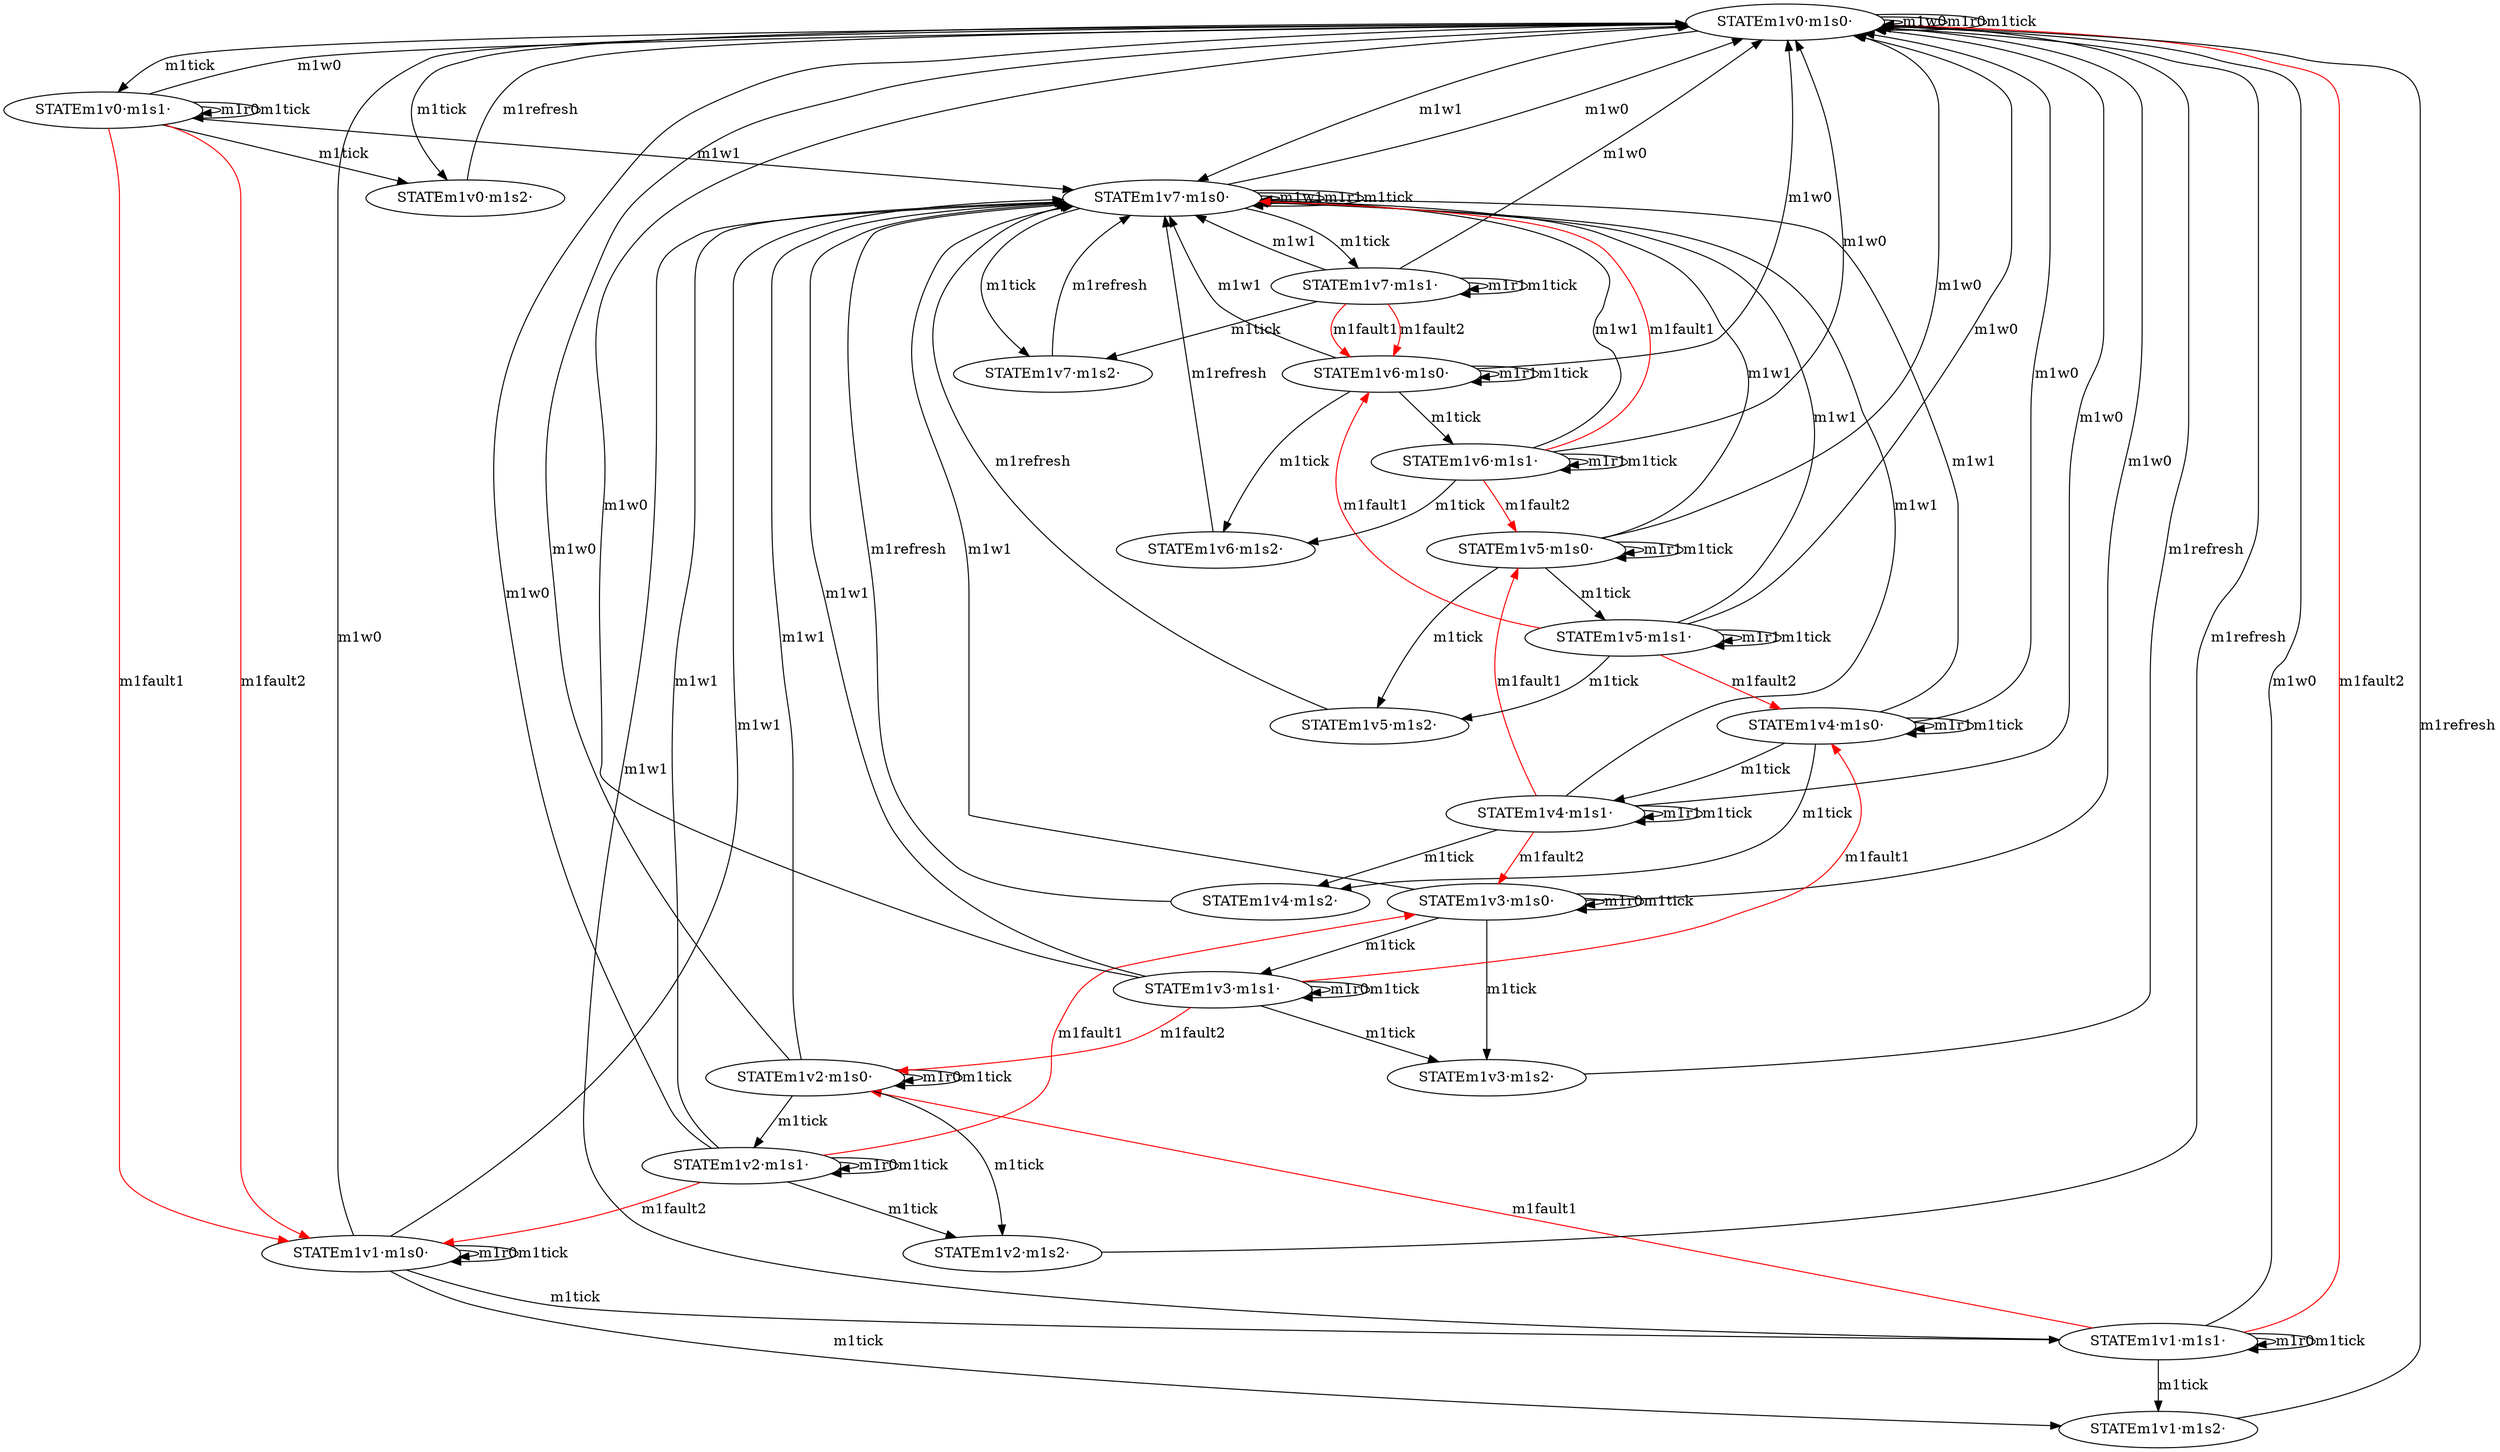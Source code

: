 digraph model {

    STATEm1v0·m1s0· -> STATEm1v7·m1s0· [label = "m1w1"];
    STATEm1v0·m1s0· -> STATEm1v0·m1s0· [label = "m1w0"];
    STATEm1v0·m1s0· -> STATEm1v0·m1s0· [label = "m1r0"];
    STATEm1v0·m1s0· -> STATEm1v0·m1s0· [label = "m1tick"];
    STATEm1v0·m1s0· -> STATEm1v0·m1s1· [label = "m1tick"];
    STATEm1v0·m1s0· -> STATEm1v0·m1s2· [label = "m1tick"];
    STATEm1v7·m1s0· -> STATEm1v7·m1s0· [label = "m1w1"];
    STATEm1v7·m1s0· -> STATEm1v7·m1s0· [label = "m1r1"];
    STATEm1v7·m1s0· -> STATEm1v7·m1s0· [label = "m1tick"];
    STATEm1v7·m1s0· -> STATEm1v7·m1s1· [label = "m1tick"];
    STATEm1v7·m1s0· -> STATEm1v7·m1s2· [label = "m1tick"];
    STATEm1v7·m1s0· -> STATEm1v0·m1s0· [label = "m1w0"];
    STATEm1v0·m1s2· -> STATEm1v0·m1s0· [label = "m1refresh"];
    STATEm1v0·m1s1· -> STATEm1v7·m1s0· [label = "m1w1"];
    STATEm1v0·m1s1· -> STATEm1v1·m1s0· [color="red",label = "m1fault1"];
    STATEm1v0·m1s1· -> STATEm1v1·m1s0· [color="red",label = "m1fault2"];
    STATEm1v0·m1s1· -> STATEm1v0·m1s0· [label = "m1w0"];
    STATEm1v0·m1s1· -> STATEm1v0·m1s1· [label = "m1r0"];
    STATEm1v0·m1s1· -> STATEm1v0·m1s1· [label = "m1tick"];
    STATEm1v0·m1s1· -> STATEm1v0·m1s2· [label = "m1tick"];
    STATEm1v1·m1s0· -> STATEm1v7·m1s0· [label = "m1w1"];
    STATEm1v1·m1s0· -> STATEm1v1·m1s0· [label = "m1r0"];
    STATEm1v1·m1s0· -> STATEm1v1·m1s0· [label = "m1tick"];
    STATEm1v1·m1s0· -> STATEm1v0·m1s0· [label = "m1w0"];
    STATEm1v1·m1s0· -> STATEm1v1·m1s1· [label = "m1tick"];
    STATEm1v1·m1s0· -> STATEm1v1·m1s2· [label = "m1tick"];
    STATEm1v1·m1s2· -> STATEm1v0·m1s0· [label = "m1refresh"];
    STATEm1v1·m1s1· -> STATEm1v7·m1s0· [label = "m1w1"];
    STATEm1v1·m1s1· -> STATEm1v0·m1s0· [label = "m1w0"];
    STATEm1v1·m1s1· -> STATEm1v0·m1s0· [color="red",label = "m1fault2"];
    STATEm1v1·m1s1· -> STATEm1v1·m1s1· [label = "m1r0"];
    STATEm1v1·m1s1· -> STATEm1v1·m1s1· [label = "m1tick"];
    STATEm1v1·m1s1· -> STATEm1v1·m1s2· [label = "m1tick"];
    STATEm1v1·m1s1· -> STATEm1v2·m1s0· [color="red",label = "m1fault1"];
    STATEm1v2·m1s0· -> STATEm1v7·m1s0· [label = "m1w1"];
    STATEm1v2·m1s0· -> STATEm1v0·m1s0· [label = "m1w0"];
    STATEm1v2·m1s0· -> STATEm1v2·m1s0· [label = "m1r0"];
    STATEm1v2·m1s0· -> STATEm1v2·m1s0· [label = "m1tick"];
    STATEm1v2·m1s0· -> STATEm1v2·m1s1· [label = "m1tick"];
    STATEm1v2·m1s0· -> STATEm1v2·m1s2· [label = "m1tick"];
    STATEm1v2·m1s2· -> STATEm1v0·m1s0· [label = "m1refresh"];
    STATEm1v2·m1s1· -> STATEm1v7·m1s0· [label = "m1w1"];
    STATEm1v2·m1s1· -> STATEm1v1·m1s0· [color="red",label = "m1fault2"];
    STATEm1v2·m1s1· -> STATEm1v0·m1s0· [label = "m1w0"];
    STATEm1v2·m1s1· -> STATEm1v3·m1s0· [color="red",label = "m1fault1"];
    STATEm1v2·m1s1· -> STATEm1v2·m1s1· [label = "m1r0"];
    STATEm1v2·m1s1· -> STATEm1v2·m1s1· [label = "m1tick"];
    STATEm1v2·m1s1· -> STATEm1v2·m1s2· [label = "m1tick"];
    STATEm1v3·m1s0· -> STATEm1v7·m1s0· [label = "m1w1"];
    STATEm1v3·m1s0· -> STATEm1v0·m1s0· [label = "m1w0"];
    STATEm1v3·m1s0· -> STATEm1v3·m1s0· [label = "m1r0"];
    STATEm1v3·m1s0· -> STATEm1v3·m1s0· [label = "m1tick"];
    STATEm1v3·m1s0· -> STATEm1v3·m1s1· [label = "m1tick"];
    STATEm1v3·m1s0· -> STATEm1v3·m1s2· [label = "m1tick"];
    STATEm1v3·m1s2· -> STATEm1v0·m1s0· [label = "m1refresh"];
    STATEm1v3·m1s1· -> STATEm1v7·m1s0· [label = "m1w1"];
    STATEm1v3·m1s1· -> STATEm1v0·m1s0· [label = "m1w0"];
    STATEm1v3·m1s1· -> STATEm1v4·m1s0· [color="red",label = "m1fault1"];
    STATEm1v3·m1s1· -> STATEm1v3·m1s1· [label = "m1r0"];
    STATEm1v3·m1s1· -> STATEm1v3·m1s1· [label = "m1tick"];
    STATEm1v3·m1s1· -> STATEm1v2·m1s0· [color="red",label = "m1fault2"];
    STATEm1v3·m1s1· -> STATEm1v3·m1s2· [label = "m1tick"];
    STATEm1v4·m1s0· -> STATEm1v7·m1s0· [label = "m1w1"];
    STATEm1v4·m1s0· -> STATEm1v4·m1s1· [label = "m1tick"];
    STATEm1v4·m1s0· -> STATEm1v4·m1s2· [label = "m1tick"];
    STATEm1v4·m1s0· -> STATEm1v0·m1s0· [label = "m1w0"];
    STATEm1v4·m1s0· -> STATEm1v4·m1s0· [label = "m1r1"];
    STATEm1v4·m1s0· -> STATEm1v4·m1s0· [label = "m1tick"];
    STATEm1v4·m1s2· -> STATEm1v7·m1s0· [label = "m1refresh"];
    STATEm1v4·m1s1· -> STATEm1v7·m1s0· [label = "m1w1"];
    STATEm1v4·m1s1· -> STATEm1v4·m1s1· [label = "m1r1"];
    STATEm1v4·m1s1· -> STATEm1v4·m1s1· [label = "m1tick"];
    STATEm1v4·m1s1· -> STATEm1v4·m1s2· [label = "m1tick"];
    STATEm1v4·m1s1· -> STATEm1v0·m1s0· [label = "m1w0"];
    STATEm1v4·m1s1· -> STATEm1v5·m1s0· [color="red",label = "m1fault1"];
    STATEm1v4·m1s1· -> STATEm1v3·m1s0· [color="red",label = "m1fault2"];
    STATEm1v5·m1s0· -> STATEm1v7·m1s0· [label = "m1w1"];
    STATEm1v5·m1s0· -> STATEm1v5·m1s2· [label = "m1tick"];
    STATEm1v5·m1s0· -> STATEm1v0·m1s0· [label = "m1w0"];
    STATEm1v5·m1s0· -> STATEm1v5·m1s0· [label = "m1r1"];
    STATEm1v5·m1s0· -> STATEm1v5·m1s0· [label = "m1tick"];
    STATEm1v5·m1s0· -> STATEm1v5·m1s1· [label = "m1tick"];
    STATEm1v5·m1s2· -> STATEm1v7·m1s0· [label = "m1refresh"];
    STATEm1v5·m1s1· -> STATEm1v7·m1s0· [label = "m1w1"];
    STATEm1v5·m1s1· -> STATEm1v5·m1s2· [label = "m1tick"];
    STATEm1v5·m1s1· -> STATEm1v6·m1s0· [color="red",label = "m1fault1"];
    STATEm1v5·m1s1· -> STATEm1v0·m1s0· [label = "m1w0"];
    STATEm1v5·m1s1· -> STATEm1v5·m1s1· [label = "m1r1"];
    STATEm1v5·m1s1· -> STATEm1v5·m1s1· [label = "m1tick"];
    STATEm1v5·m1s1· -> STATEm1v4·m1s0· [color="red",label = "m1fault2"];
    STATEm1v6·m1s0· -> STATEm1v7·m1s0· [label = "m1w1"];
    STATEm1v6·m1s0· -> STATEm1v6·m1s0· [label = "m1r1"];
    STATEm1v6·m1s0· -> STATEm1v6·m1s0· [label = "m1tick"];
    STATEm1v6·m1s0· -> STATEm1v6·m1s1· [label = "m1tick"];
    STATEm1v6·m1s0· -> STATEm1v0·m1s0· [label = "m1w0"];
    STATEm1v6·m1s0· -> STATEm1v6·m1s2· [label = "m1tick"];
    STATEm1v6·m1s2· -> STATEm1v7·m1s0· [label = "m1refresh"];
    STATEm1v6·m1s1· -> STATEm1v7·m1s0· [label = "m1w1"];
    STATEm1v6·m1s1· -> STATEm1v7·m1s0· [color="red",label = "m1fault1"];
    STATEm1v6·m1s1· -> STATEm1v6·m1s1· [label = "m1r1"];
    STATEm1v6·m1s1· -> STATEm1v6·m1s1· [label = "m1tick"];
    STATEm1v6·m1s1· -> STATEm1v0·m1s0· [label = "m1w0"];
    STATEm1v6·m1s1· -> STATEm1v6·m1s2· [label = "m1tick"];
    STATEm1v6·m1s1· -> STATEm1v5·m1s0· [color="red",label = "m1fault2"];
    STATEm1v7·m1s2· -> STATEm1v7·m1s0· [label = "m1refresh"];
    STATEm1v7·m1s1· -> STATEm1v7·m1s0· [label = "m1w1"];
    STATEm1v7·m1s1· -> STATEm1v7·m1s1· [label = "m1r1"];
    STATEm1v7·m1s1· -> STATEm1v7·m1s1· [label = "m1tick"];
    STATEm1v7·m1s1· -> STATEm1v6·m1s0· [color="red",label = "m1fault1"];
    STATEm1v7·m1s1· -> STATEm1v6·m1s0· [color="red",label = "m1fault2"];
    STATEm1v7·m1s1· -> STATEm1v7·m1s2· [label = "m1tick"];
    STATEm1v7·m1s1· -> STATEm1v0·m1s0· [label = "m1w0"];

}